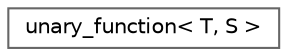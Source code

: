digraph "Graphical Class Hierarchy"
{
 // LATEX_PDF_SIZE
  bgcolor="transparent";
  edge [fontname=Helvetica,fontsize=10,labelfontname=Helvetica,labelfontsize=10];
  node [fontname=Helvetica,fontsize=10,shape=box,height=0.2,width=0.4];
  rankdir="LR";
  Node0 [id="Node000000",label="unary_function\< T, S \>",height=0.2,width=0.4,color="grey40", fillcolor="white", style="filled",URL="$classunary__function.html",tooltip=" "];
}

